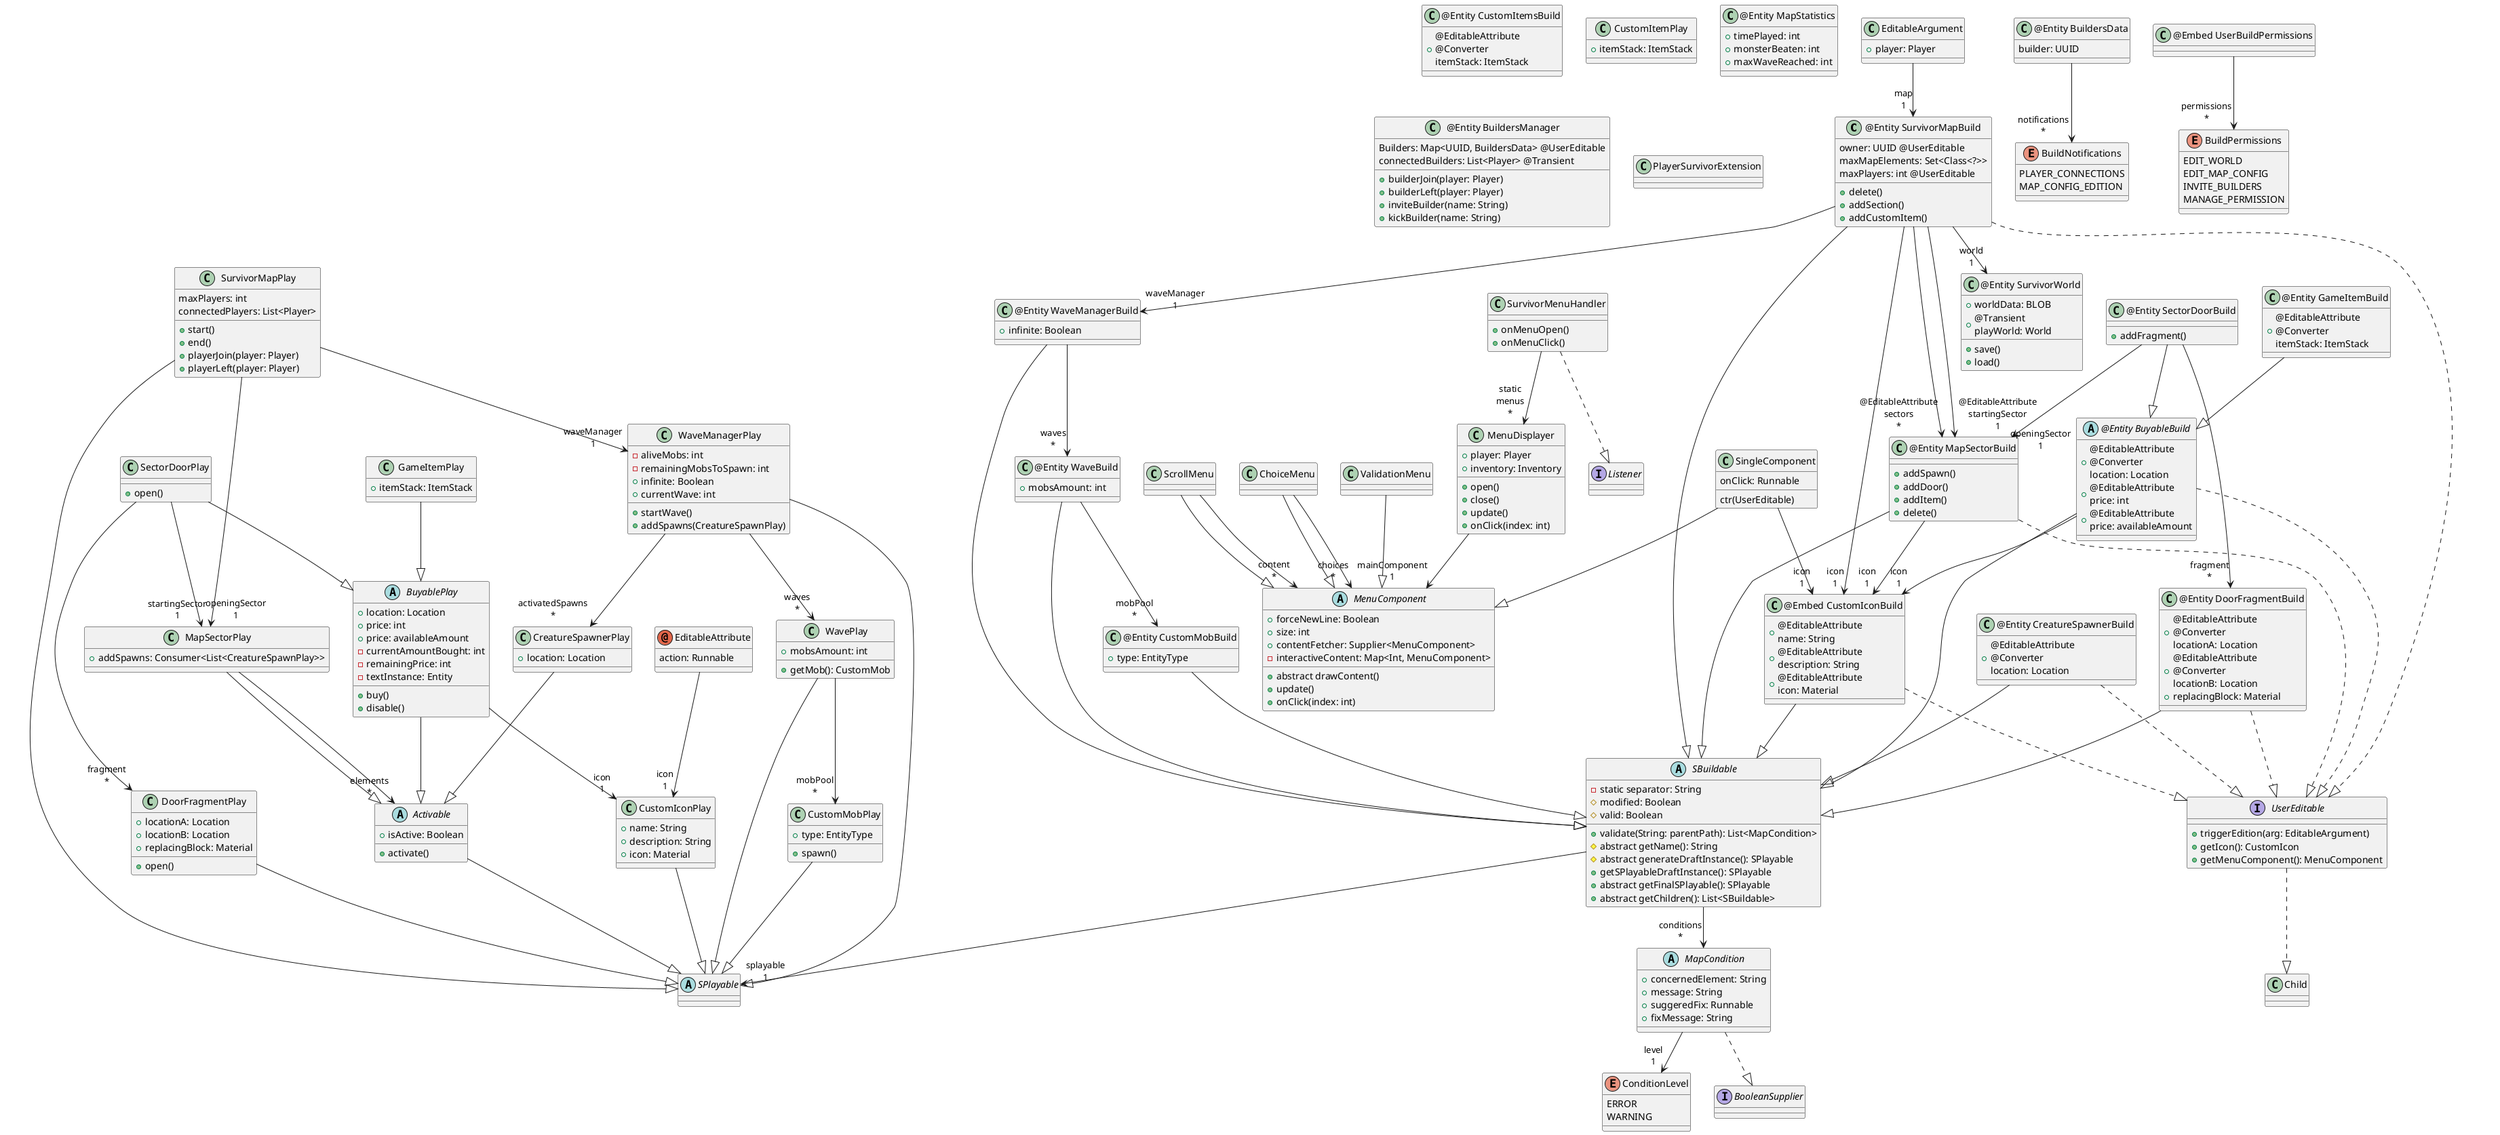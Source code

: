 @startuml
class "@Entity SurvivorMapBuild" as SurvivorMapBuild {
    owner: UUID @UserEditable
    maxMapElements: Set<Class<?>> 
    maxPlayers: int @UserEditable
    + delete()
    + addSection()
    + addCustomItem()
}

class SurvivorMapPlay {
    maxPlayers: int
    connectedPlayers: List<Player>
    + start()
    + end()
    + playerJoin(player: Player)
    + playerLeft(player: Player)
}


class "@Entity SurvivorWorld" as SurvivorWorld {
    + worldData: BLOB
    + @Transient\nplayWorld: World
    + save()
    + load()
}
class "@Entity MapSectorBuild" as MapSectorBuild {
    + addSpawn()
    + addDoor()
    + addItem()
    + delete()
}
class MapSectorPlay {
    + addSpawns: Consumer<List<CreatureSpawnPlay>>
}

class "@Entity CreatureSpawnerBuild" as CreatureSpawnerBuild {
    + @EditableAttribute\n@Converter\nlocation: Location 
}
class CreatureSpawnerPlay {
    + location: Location 
}
class "@Entity GameItemBuild" as GameItemBuild {
    + @EditableAttribute\n@Converter\nitemStack: ItemStack
}
class GameItemPlay {
    + itemStack: ItemStack
}

class "@Entity SectorDoorBuild" as SectorDoorBuild {
    + addFragment()
}

class SectorDoorPlay  {
    + open()
}

class "@Entity DoorFragmentBuild" as DoorFragmentBuild {
    + @EditableAttribute\n@Converter\nlocationA: Location 
    + @EditableAttribute\n@Converter\nlocationB: Location 
    + replacingBlock: Material
}

class DoorFragmentPlay {
    + locationA: Location 
    + locationB: Location 
    + replacingBlock: Material
    + open()
}
abstract "@Entity BuyableBuild" as BuyableBuild {
    + @EditableAttribute\n@Converter\nlocation: Location
    + @EditableAttribute\nprice: int
    + @EditableAttribute\nprice: availableAmount
}
abstract BuyablePlay {
    + location: Location
    + price: int
    + price: availableAmount
    - currentAmountBought: int
    - remainingPrice: int
    - textInstance: Entity
    + buy()
    + disable()
}

class "@Entity CustomMobBuild" as CustomMobBuild {
    + type: EntityType
}
class CustomMobPlay {
    + type: EntityType
    + spawn()
}
class "@Entity WaveBuild" as WaveBuild {
    + mobsAmount: int
}
class WavePlay {
    + mobsAmount: int
    + getMob(): CustomMob
}
class "@Entity WaveManagerBuild" as WaveManagerBuild {
    + infinite: Boolean
}
class WaveManagerPlay {
    - aliveMobs: int
    - remainingMobsToSpawn: int
    + infinite: Boolean
    + currentWave: int
    + startWave()
    + addSpawns(CreatureSpawnPlay)
}

class "@Entity CustomItemsBuild" as CustomItemsBuild {
    + @EditableAttribute\n@Converter\nitemStack: ItemStack
}
class CustomItemPlay {
    + itemStack: ItemStack
}

class "@Entity MapStatistics" as MapStatistics {
    + timePlayed: int
    + monsterBeaten: int
    + maxWaveReached: int
}

class "@Entity BuildersManager" as BuildersManager {
    Builders: Map<UUID, BuildersData> @UserEditable
    connectedBuilders: List<Player> @Transient
    + builderJoin(player: Player)
    + builderLeft(player: Player)
    + inviteBuilder(name: String)
    + kickBuilder(name: String)
}

class "@Entity BuildersData" as BuildersData {
    builder: UUID
}

enum BuildNotifications {
    PLAYER_CONNECTIONS
    MAP_CONFIG_EDITION
}

class "@Embed UserBuildPermissions" as UserBuildPermissions


enum BuildPermissions {
    EDIT_WORLD
    EDIT_MAP_CONFIG
    INVITE_BUILDERS
    MANAGE_PERMISSION
}

class "@Embed CustomIconBuild" as CustomIconBuild {
    + @EditableAttribute\nname: String
    + @EditableAttribute\ndescription: String
    + @EditableAttribute\nicon: Material
}

class CustomIconPlay {
    + name: String
    + description: String
    + icon: Material
}


abstract Activable {
    + isActive: Boolean
    + activate()
}


enum ConditionLevel {
    ERROR
    WARNING
}
abstract MapCondition {
    + concernedElement: String
    + message: String
    + suggeredFix: Runnable
    + fixMessage: String
}

interface BooleanSupplier

interface UserEditable {
    + triggerEdition(arg: EditableArgument)
    + getIcon(): CustomIcon
    + getMenuComponent(): MenuComponent
}

class EditableArgument {
    + player: Player
}
annotation EditableAttribute {
    action: Runnable
}

abstract MenuComponent {
    + forceNewLine: Boolean
    + size: int
    + contentFetcher: Supplier<MenuComponent>
    - interactiveContent: Map<Int, MenuComponent>
    + abstract drawContent()
    + update()
    + onClick(index: int)

}
class SingleComponent {
    onClick: Runnable
    ctr(UserEditable)
}
class ScrollMenu
class ChoiceMenu
class ValidationMenu

class MenuDisplayer {
    + player: Player
    + inventory: Inventory
    + open()
    + close()
    + update()
    + onClick(index: int)
}
class SurvivorMenuHandler {
    + onMenuOpen()
    + onMenuClick()
}
interface Listener

class PlayerSurvivorExtension

abstract SBuildable {
    - static separator: String
    # modified: Boolean
    # valid: Boolean
    + validate(String: parentPath): List<MapCondition>
    # abstract getName(): String
    # abstract generateDraftInstance(): SPlayable
    + getSPlayableDraftInstance(): SPlayable
    + abstract getFinalSPlayable(): SPlayable
    + abstract getChildren(): List<SBuildable>
}

abstract SPlayable {
}

SurvivorMapBuild --|> SBuildable
SurvivorMapBuild ..|> UserEditable
SurvivorMapBuild --> "world\n1" SurvivorWorld
SurvivorMapBuild --> "@EditableAttribute\nsectors\n*" MapSectorBuild
SurvivorMapBuild --> "@EditableAttribute\nstartingSector\n1" MapSectorBuild
SurvivorMapBuild --> "icon\n1" CustomIconBuild
SurvivorMapBuild --> "waveManager\n1" WaveManagerBuild

SurvivorMapPlay --|> SPlayable
SurvivorMapPlay --> "startingSector\n1" MapSectorPlay
SurvivorMapPlay --> "waveManager\n1" WaveManagerPlay

MapSectorBuild --|> SBuildable
MapSectorBuild ..|> UserEditable
MapSectorBuild --> "icon\n1" CustomIconBuild
MapSectorPlay --|> Activable
MapSectorPlay --> "elements\n*" Activable

CreatureSpawnerBuild --|> SBuildable
CreatureSpawnerBuild ..|> UserEditable
CreatureSpawnerPlay --|> Activable

GameItemBuild --|> BuyableBuild
GameItemPlay --|> BuyablePlay

SectorDoorBuild --|> BuyableBuild
SectorDoorBuild --> "fragment\n*" DoorFragmentBuild
SectorDoorBuild --> "openingSector\n1" MapSectorBuild
SectorDoorPlay --|> BuyablePlay
SectorDoorPlay --> "fragment\n*" DoorFragmentPlay
SectorDoorPlay --> "openingSector\n1" MapSectorPlay

DoorFragmentBuild --|> SBuildable
DoorFragmentBuild ..|> UserEditable
DoorFragmentPlay --|> SPlayable

BuyableBuild --|> SBuildable
BuyableBuild ..|> UserEditable
BuyableBuild --> "icon\n1" CustomIconBuild
BuyablePlay --|> Activable
BuyablePlay --> "icon\n1" CustomIconPlay

WaveBuild --|> SBuildable
WaveBuild --> "mobPool\n*" CustomMobBuild
WavePlay --|> SPlayable 
WavePlay --> "mobPool\n*" CustomMobPlay

WaveManagerBuild --|> SBuildable
WaveManagerBuild --> "waves\n*" WaveBuild
WaveManagerPlay --|> SPlayable
WaveManagerPlay --> "waves\n*" WavePlay
WaveManagerPlay --> "activatedSpawns\n*" CreatureSpawnerPlay

CustomMobBuild --|> SBuildable
CustomMobPlay --|> SPlayable

UserBuildPermissions --> "permissions\n*" BuildPermissions

BuildersData --> "notifications\n*" BuildNotifications

CustomIconBuild --|> SBuildable
CustomIconBuild ..|> UserEditable
CustomIconPlay --|> SPlayable

Activable --|> SPlayable

SBuildable --> "conditions\n*" MapCondition

MapCondition ..|> BooleanSupplier
MapCondition --> "level\n1" ConditionLevel

UserEditable ..|> Child

EditableArgument --> "map\n1" SurvivorMapBuild

EditableAttribute --> "icon\n1" CustomIconPlay

SingleComponent --|> MenuComponent
SingleComponent --> "icon\n1" CustomIconBuild

ScrollMenu --|> MenuComponent
ScrollMenu --> "content\n*" MenuComponent

ChoiceMenu --|> MenuComponent
ChoiceMenu --> "choices\n*" MenuComponent

ValidationMenu --|> MenuComponent

MenuDisplayer --> "mainComponent\n1" MenuComponent

SurvivorMenuHandler ..|> Listener
SurvivorMenuHandler --> "static\nmenus\n*" MenuDisplayer

SBuildable --> "splayable\n1" SPlayable
 


@enduml